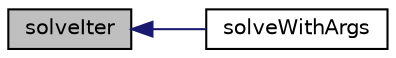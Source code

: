 digraph "solveIter"
{
  bgcolor="transparent";
  edge [fontname="Helvetica",fontsize="10",labelfontname="Helvetica",labelfontsize="10"];
  node [fontname="Helvetica",fontsize="10",shape=record];
  rankdir="LR";
  Node1 [label="solveIter",height=0.2,width=0.4,color="black", fillcolor="grey75", style="filled" fontcolor="black"];
  Node1 -> Node2 [dir="back",color="midnightblue",fontsize="10",style="solid",fontname="Helvetica"];
  Node2 [label="solveWithArgs",height=0.2,width=0.4,color="black",URL="$classFoam_1_1solver.html#a0d9a1c8a28ff050b854a9c1e91e2ca65",tooltip="Main control loop. "];
}
